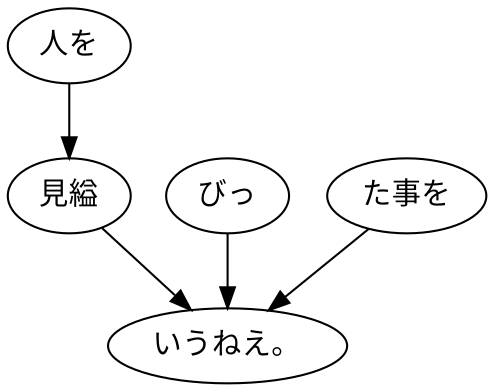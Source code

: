 digraph graph741 {
	node0 [label="人を"];
	node1 [label="見縊"];
	node2 [label="びっ"];
	node3 [label="た事を"];
	node4 [label="いうねえ。"];
	node0 -> node1;
	node1 -> node4;
	node2 -> node4;
	node3 -> node4;
}
